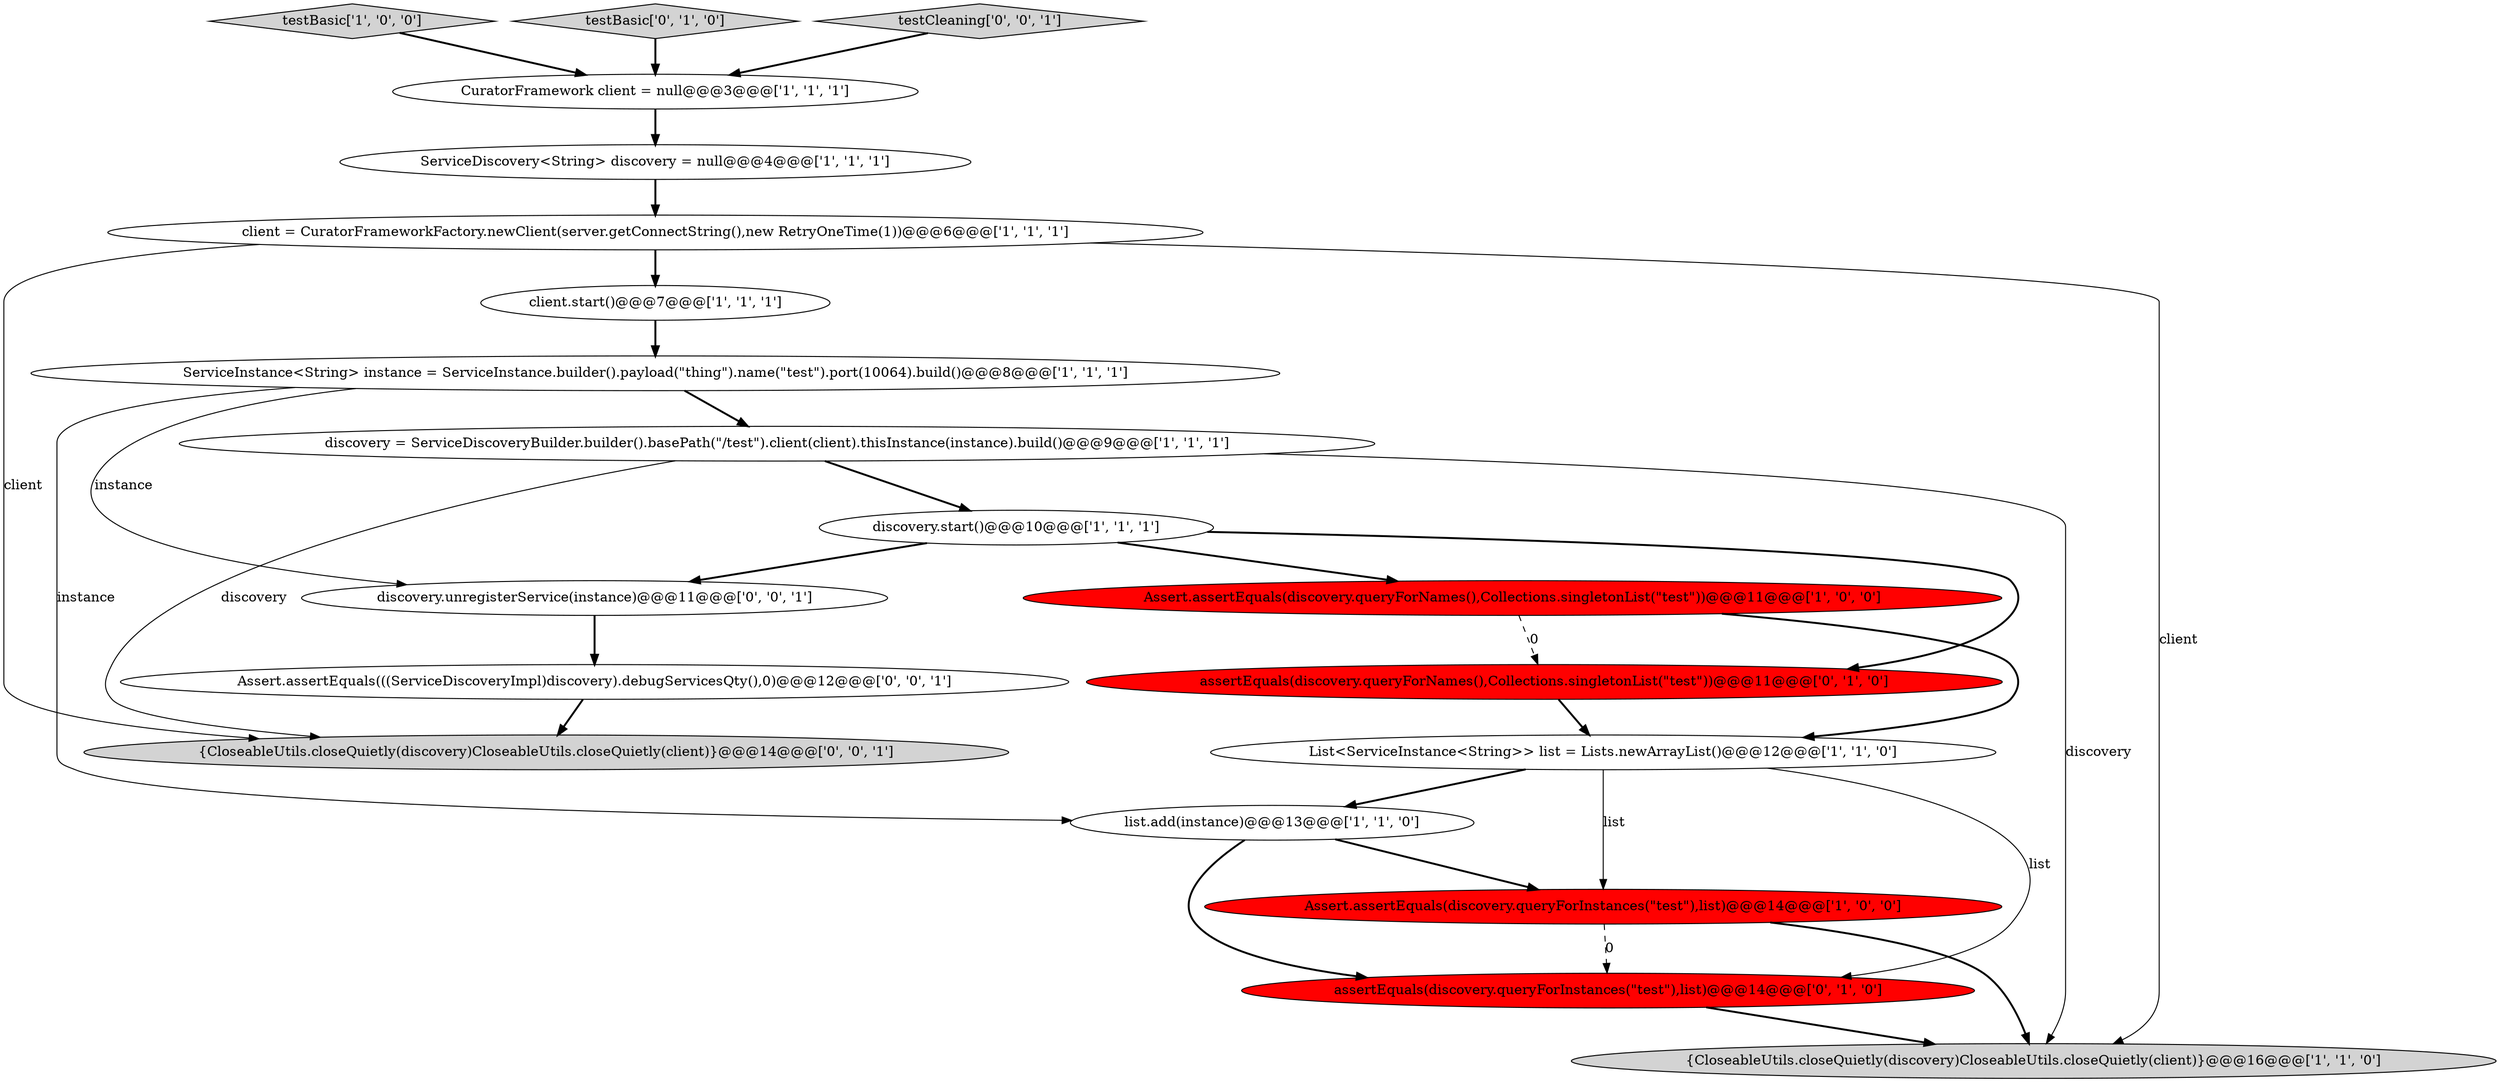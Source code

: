 digraph {
4 [style = filled, label = "List<ServiceInstance<String>> list = Lists.newArrayList()@@@12@@@['1', '1', '0']", fillcolor = white, shape = ellipse image = "AAA0AAABBB1BBB"];
9 [style = filled, label = "Assert.assertEquals(discovery.queryForNames(),Collections.singletonList(\"test\"))@@@11@@@['1', '0', '0']", fillcolor = red, shape = ellipse image = "AAA1AAABBB1BBB"];
15 [style = filled, label = "assertEquals(discovery.queryForInstances(\"test\"),list)@@@14@@@['0', '1', '0']", fillcolor = red, shape = ellipse image = "AAA1AAABBB2BBB"];
8 [style = filled, label = "client.start()@@@7@@@['1', '1', '1']", fillcolor = white, shape = ellipse image = "AAA0AAABBB1BBB"];
3 [style = filled, label = "ServiceDiscovery<String> discovery = null@@@4@@@['1', '1', '1']", fillcolor = white, shape = ellipse image = "AAA0AAABBB1BBB"];
6 [style = filled, label = "testBasic['1', '0', '0']", fillcolor = lightgray, shape = diamond image = "AAA0AAABBB1BBB"];
11 [style = filled, label = "discovery.start()@@@10@@@['1', '1', '1']", fillcolor = white, shape = ellipse image = "AAA0AAABBB1BBB"];
12 [style = filled, label = "list.add(instance)@@@13@@@['1', '1', '0']", fillcolor = white, shape = ellipse image = "AAA0AAABBB1BBB"];
10 [style = filled, label = "{CloseableUtils.closeQuietly(discovery)CloseableUtils.closeQuietly(client)}@@@16@@@['1', '1', '0']", fillcolor = lightgray, shape = ellipse image = "AAA0AAABBB1BBB"];
1 [style = filled, label = "Assert.assertEquals(discovery.queryForInstances(\"test\"),list)@@@14@@@['1', '0', '0']", fillcolor = red, shape = ellipse image = "AAA1AAABBB1BBB"];
2 [style = filled, label = "CuratorFramework client = null@@@3@@@['1', '1', '1']", fillcolor = white, shape = ellipse image = "AAA0AAABBB1BBB"];
13 [style = filled, label = "testBasic['0', '1', '0']", fillcolor = lightgray, shape = diamond image = "AAA0AAABBB2BBB"];
16 [style = filled, label = "discovery.unregisterService(instance)@@@11@@@['0', '0', '1']", fillcolor = white, shape = ellipse image = "AAA0AAABBB3BBB"];
14 [style = filled, label = "assertEquals(discovery.queryForNames(),Collections.singletonList(\"test\"))@@@11@@@['0', '1', '0']", fillcolor = red, shape = ellipse image = "AAA1AAABBB2BBB"];
17 [style = filled, label = "{CloseableUtils.closeQuietly(discovery)CloseableUtils.closeQuietly(client)}@@@14@@@['0', '0', '1']", fillcolor = lightgray, shape = ellipse image = "AAA0AAABBB3BBB"];
18 [style = filled, label = "Assert.assertEquals(((ServiceDiscoveryImpl)discovery).debugServicesQty(),0)@@@12@@@['0', '0', '1']", fillcolor = white, shape = ellipse image = "AAA0AAABBB3BBB"];
0 [style = filled, label = "ServiceInstance<String> instance = ServiceInstance.builder().payload(\"thing\").name(\"test\").port(10064).build()@@@8@@@['1', '1', '1']", fillcolor = white, shape = ellipse image = "AAA0AAABBB1BBB"];
19 [style = filled, label = "testCleaning['0', '0', '1']", fillcolor = lightgray, shape = diamond image = "AAA0AAABBB3BBB"];
7 [style = filled, label = "client = CuratorFrameworkFactory.newClient(server.getConnectString(),new RetryOneTime(1))@@@6@@@['1', '1', '1']", fillcolor = white, shape = ellipse image = "AAA0AAABBB1BBB"];
5 [style = filled, label = "discovery = ServiceDiscoveryBuilder.builder().basePath(\"/test\").client(client).thisInstance(instance).build()@@@9@@@['1', '1', '1']", fillcolor = white, shape = ellipse image = "AAA0AAABBB1BBB"];
11->16 [style = bold, label=""];
4->1 [style = solid, label="list"];
15->10 [style = bold, label=""];
7->10 [style = solid, label="client"];
16->18 [style = bold, label=""];
11->14 [style = bold, label=""];
4->15 [style = solid, label="list"];
1->15 [style = dashed, label="0"];
9->4 [style = bold, label=""];
2->3 [style = bold, label=""];
12->15 [style = bold, label=""];
18->17 [style = bold, label=""];
0->16 [style = solid, label="instance"];
5->10 [style = solid, label="discovery"];
19->2 [style = bold, label=""];
7->8 [style = bold, label=""];
11->9 [style = bold, label=""];
12->1 [style = bold, label=""];
5->17 [style = solid, label="discovery"];
6->2 [style = bold, label=""];
8->0 [style = bold, label=""];
14->4 [style = bold, label=""];
9->14 [style = dashed, label="0"];
3->7 [style = bold, label=""];
7->17 [style = solid, label="client"];
4->12 [style = bold, label=""];
5->11 [style = bold, label=""];
0->12 [style = solid, label="instance"];
1->10 [style = bold, label=""];
0->5 [style = bold, label=""];
13->2 [style = bold, label=""];
}
